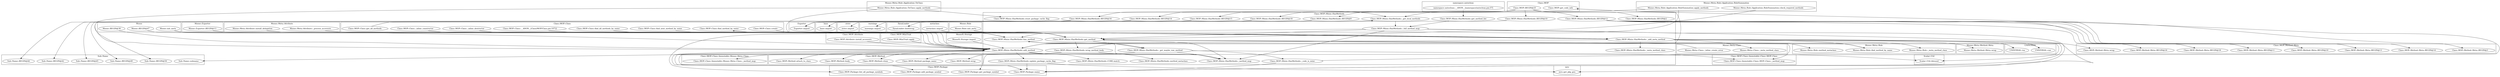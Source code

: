 digraph {
graph [overlap=false]
subgraph cluster_DynaLoader {
	label="DynaLoader";
	"DynaLoader::bootstrap";
}
subgraph cluster_warnings {
	label="warnings";
	"warnings::import";
}
subgraph cluster_Moose_Exporter {
	label="Moose::Exporter";
	"Moose::Exporter::BEGIN@13";
}
subgraph cluster_Class_MOP_Mixin_HasMethods {
	label="Class::MOP::Mixin::HasMethods";
	"Class::MOP::Mixin::HasMethods::BEGIN@14";
	"Class::MOP::Mixin::HasMethods::_full_method_map";
	"Class::MOP::Mixin::HasMethods::BEGIN@2";
	"Class::MOP::Mixin::HasMethods::BEGIN@12";
	"Class::MOP::Mixin::HasMethods::CORE:match";
	"Class::MOP::Mixin::HasMethods::_add_meta_method";
	"Class::MOP::Mixin::HasMethods::get_method_list";
	"Class::MOP::Mixin::HasMethods::update_package_cache_flag";
	"Class::MOP::Mixin::HasMethods::_get_maybe_raw_method";
	"Class::MOP::Mixin::HasMethods::_method_map";
	"Class::MOP::Mixin::HasMethods::wrap_method_body";
	"Class::MOP::Mixin::HasMethods::reset_package_cache_flag";
	"Class::MOP::Mixin::HasMethods::BEGIN@18";
	"Class::MOP::Mixin::HasMethods::BEGIN@15";
	"Class::MOP::Mixin::HasMethods::_get_local_methods";
	"Class::MOP::Mixin::HasMethods::get_method";
	"Class::MOP::Mixin::HasMethods::_code_is_mine";
	"Class::MOP::Mixin::HasMethods::has_method";
	"Class::MOP::Mixin::HasMethods::_meta_method_class";
	"Class::MOP::Mixin::HasMethods::BEGIN@9";
	"Class::MOP::Mixin::HasMethods::add_method";
	"Class::MOP::Mixin::HasMethods::method_metaclass";
	"Class::MOP::Mixin::HasMethods::BEGIN@16";
	"Class::MOP::Mixin::HasMethods::BEGIN@10";
}
subgraph cluster_Moose_Meta_Role {
	label="Moose::Meta::Role";
	"Moose::Meta::Role::method_metaclass";
	"Moose::Meta::Role::find_method_by_name";
	"Moose::Meta::Role::_meta_method_class";
}
subgraph cluster_Moose {
	label="Moose";
	"Moose::BEGIN@36";
	"Moose::init_meta";
	"Moose::BEGIN@47";
}
subgraph cluster_namespace_autoclean {
	label="namespace::autoclean";
	"namespace::autoclean::__ANON__[namespace/autoclean.pm:57]";
}
subgraph cluster_Class_MOP_Class_Immutable_Moose_Meta_Class {
	label="Class::MOP::Class::Immutable::Moose::Meta::Class";
	"Class::MOP::Class::Immutable::Moose::Meta::Class::_method_map";
}
subgraph cluster_mro {
	label="mro";
	"mro::get_pkg_gen";
}
subgraph cluster_Moose_Meta_Method_Meta {
	label="Moose::Meta::Method::Meta";
	"Moose::Meta::Method::Meta::wrap";
}
subgraph cluster_Moose_Meta_Role_Application_RoleSummation {
	label="Moose::Meta::Role::Application::RoleSummation";
	"Moose::Meta::Role::Application::RoleSummation::check_required_methods";
	"Moose::Meta::Role::Application::RoleSummation::apply_methods";
}
subgraph cluster_Sub_Name {
	label="Sub::Name";
	"Sub::Name::BEGIN@45";
	"Sub::Name::subname";
	"Sub::Name::BEGIN@44";
	"Sub::Name::BEGIN@42";
	"Sub::Name::BEGIN@49";
	"Sub::Name::BEGIN@50";
}
subgraph cluster_metaclass {
	label="metaclass";
	"metaclass::import";
}
subgraph cluster_Scalar_Util {
	label="Scalar::Util";
	"Scalar::Util::blessed";
}
subgraph cluster_UNIVERSAL {
	label="UNIVERSAL";
	"UNIVERSAL::isa";
	"UNIVERSAL::can";
}
subgraph cluster_Moose_Meta_Class {
	label="Moose::Meta::Class";
	"Moose::Meta::Class::_inline_create_error";
	"Moose::Meta::Class::_meta_method_class";
}
subgraph cluster_Class_MOP_Method_Meta {
	label="Class::MOP::Method::Meta";
	"Class::MOP::Method::Meta::BEGIN@3";
	"Class::MOP::Method::Meta::BEGIN@16";
	"Class::MOP::Method::Meta::BEGIN@18";
	"Class::MOP::Method::Meta::BEGIN@11";
	"Class::MOP::Method::Meta::wrap";
	"Class::MOP::Method::Meta::BEGIN@10";
	"Class::MOP::Method::Meta::BEGIN@13";
	"Class::MOP::Method::Meta::BEGIN@14";
}
subgraph cluster_base {
	label="base";
	"base::import";
}
subgraph cluster_strict {
	label="strict";
	"strict::import";
}
subgraph cluster_Class_MOP_Class {
	label="Class::MOP::Class";
	"Class::MOP::Class::find_next_method_by_name";
	"Class::MOP::Class::find_all_methods_by_name";
	"Class::MOP::Class::__ANON__[Class/MOP/Class.pm:1072]";
	"Class::MOP::Class::_inline_constructor";
	"Class::MOP::Class::find_method_by_name";
	"Class::MOP::Class::create";
	"Class::MOP::Class::_inline_destructor";
	"Class::MOP::Class::get_all_methods";
}
subgraph cluster_Class_MOP {
	label="Class::MOP";
	"Class::MOP::BEGIN@25";
	"Class::MOP::get_code_info";
}
subgraph cluster_MooseX_Storage {
	label="MooseX::Storage";
	"MooseX::Storage::import";
}
subgraph cluster_Exporter {
	label="Exporter";
	"Exporter::import";
}
subgraph cluster_Class_MOP_Class_Immutable_Class_MOP_Class {
	label="Class::MOP::Class::Immutable::Class::MOP::Class";
	"Class::MOP::Class::Immutable::Class::MOP::Class::_method_map";
}
subgraph cluster_Class_MOP_Attribute {
	label="Class::MOP::Attribute";
	"Class::MOP::Attribute::install_accessors";
}
subgraph cluster_Class_MOP_MiniTrait {
	label="Class::MOP::MiniTrait";
	"Class::MOP::MiniTrait::apply";
}
subgraph cluster_Moose_Role {
	label="Moose::Role";
	"Moose::Role::init_meta";
}
subgraph cluster_Class_MOP_Package {
	label="Class::MOP::Package";
	"Class::MOP::Package::add_package_symbol";
	"Class::MOP::Package::name";
	"Class::MOP::Package::list_all_package_symbols";
	"Class::MOP::Package::get_package_symbol";
}
subgraph cluster_Moose_Meta_Attribute {
	label="Moose::Meta::Attribute";
	"Moose::Meta::Attribute::install_delegation";
	"Moose::Meta::Attribute::_process_accessors";
}
subgraph cluster_Class_MOP_Method {
	label="Class::MOP::Method";
	"Class::MOP::Method::clone";
	"Class::MOP::Method::body";
	"Class::MOP::Method::attach_to_class";
	"Class::MOP::Method::wrap";
	"Class::MOP::Method::package_name";
}
subgraph cluster_Moose_Meta_Role_Application_ToClass {
	label="Moose::Meta::Role::Application::ToClass";
	"Moose::Meta::Role::Application::ToClass::apply_methods";
}
"Class::MOP::BEGIN@25" -> "Class::MOP::Mixin::HasMethods::BEGIN@14";
"Class::MOP::BEGIN@25" -> "Class::MOP::Mixin::HasMethods::BEGIN@2";
"Class::MOP::Mixin::HasMethods::BEGIN@12" -> "Class::MOP::Method::Meta::BEGIN@13";
"Class::MOP::Mixin::HasMethods::add_method" -> "Class::MOP::Method::package_name";
"Class::MOP::Mixin::HasMethods::wrap_method_body" -> "Class::MOP::Method::wrap";
"Class::MOP::Mixin::HasMethods::BEGIN@14" -> "Exporter::import";
"Class::MOP::Mixin::HasMethods::BEGIN@15" -> "Exporter::import";
"Class::MOP::Mixin::HasMethods::BEGIN@16" -> "Exporter::import";
"Class::MOP::BEGIN@25" -> "Class::MOP::Mixin::HasMethods::BEGIN@18";
"Class::MOP::Mixin::HasMethods::_get_maybe_raw_method" -> "Class::MOP::Class::Immutable::Moose::Meta::Class::_method_map";
"Class::MOP::BEGIN@25" -> "Class::MOP::Mixin::HasMethods::BEGIN@9";
"Class::MOP::Mixin::HasMethods::wrap_method_body" -> "Class::MOP::Mixin::HasMethods::method_metaclass";
"Class::MOP::Mixin::HasMethods::BEGIN@12" -> "Class::MOP::Method::Meta::BEGIN@14";
"Class::MOP::Mixin::HasMethods::add_method" -> "Class::MOP::Mixin::HasMethods::update_package_cache_flag";
"Class::MOP::Mixin::HasMethods::get_method" -> "Scalar::Util::blessed";
"Class::MOP::Mixin::HasMethods::add_method" -> "Scalar::Util::blessed";
"Class::MOP::Mixin::HasMethods::BEGIN@16" -> "Sub::Name::BEGIN@44";
"Class::MOP::Mixin::HasMethods::_full_method_map" -> "Class::MOP::Package::list_all_package_symbols";
"Class::MOP::Mixin::HasMethods::BEGIN@16" -> "Sub::Name::BEGIN@50";
"Moose::Meta::Role::Application::RoleSummation::check_required_methods" -> "Class::MOP::Mixin::HasMethods::has_method";
"Moose::Meta::Class::_inline_create_error" -> "Class::MOP::Mixin::HasMethods::has_method";
"Class::MOP::Class::find_all_methods_by_name" -> "Class::MOP::Mixin::HasMethods::has_method";
"Class::MOP::Class::_inline_destructor" -> "Class::MOP::Mixin::HasMethods::has_method";
"Moose::Meta::Attribute::_process_accessors" -> "Class::MOP::Mixin::HasMethods::has_method";
"Class::MOP::Class::_inline_constructor" -> "Class::MOP::Mixin::HasMethods::has_method";
"Class::MOP::Mixin::HasMethods::BEGIN@12" -> "Class::MOP::Method::Meta::BEGIN@16";
"Class::MOP::Mixin::HasMethods::_add_meta_method" -> "UNIVERSAL::can";
"Class::MOP::Mixin::HasMethods::BEGIN@12" -> "Class::MOP::Method::Meta::BEGIN@3";
"Class::MOP::Mixin::HasMethods::BEGIN@18" -> "base::import";
"Class::MOP::Mixin::HasMethods::_add_meta_method" -> "Moose::Meta::Method::Meta::wrap";
"Class::MOP::Mixin::HasMethods::has_method" -> "Class::MOP::Mixin::HasMethods::_get_maybe_raw_method";
"Class::MOP::Mixin::HasMethods::get_method" -> "Class::MOP::Mixin::HasMethods::_get_maybe_raw_method";
"Class::MOP::Mixin::HasMethods::BEGIN@10" -> "warnings::import";
"Class::MOP::BEGIN@25" -> "Class::MOP::Mixin::HasMethods::BEGIN@16";
"Class::MOP::Mixin::HasMethods::_get_maybe_raw_method" -> "Class::MOP::Package::get_package_symbol";
"Class::MOP::Mixin::HasMethods::has_method" -> "Class::MOP::Mixin::HasMethods::_method_map";
"Class::MOP::Mixin::HasMethods::_full_method_map" -> "Class::MOP::Mixin::HasMethods::_method_map";
"Class::MOP::Mixin::HasMethods::add_method" -> "Class::MOP::Mixin::HasMethods::_method_map";
"Class::MOP::Mixin::HasMethods::_get_maybe_raw_method" -> "Class::MOP::Mixin::HasMethods::_method_map";
"Class::MOP::Mixin::HasMethods::get_method" -> "Class::MOP::Mixin::HasMethods::_method_map";
"Class::MOP::Mixin::HasMethods::_add_meta_method" -> "Class::MOP::Mixin::HasMethods::_meta_method_class";
"Class::MOP::Mixin::HasMethods::_add_meta_method" -> "Moose::Meta::Role::find_method_by_name";
"Class::MOP::Mixin::HasMethods::_full_method_map" -> "Class::MOP::Package::name";
"Class::MOP::Mixin::HasMethods::_add_meta_method" -> "Class::MOP::Package::name";
"Class::MOP::Mixin::HasMethods::update_package_cache_flag" -> "Class::MOP::Package::name";
"Class::MOP::Mixin::HasMethods::wrap_method_body" -> "Class::MOP::Package::name";
"Class::MOP::Mixin::HasMethods::_code_is_mine" -> "Class::MOP::Package::name";
"Class::MOP::Mixin::HasMethods::add_method" -> "Class::MOP::Package::name";
"Class::MOP::Mixin::HasMethods::update_package_cache_flag" -> "mro::get_pkg_gen";
"Class::MOP::Mixin::HasMethods::_full_method_map" -> "mro::get_pkg_gen";
"Class::MOP::Mixin::HasMethods::BEGIN@16" -> "Sub::Name::BEGIN@45";
"Class::MOP::Mixin::HasMethods::add_method" -> "Class::MOP::Method::attach_to_class";
"Class::MOP::Mixin::HasMethods::_get_maybe_raw_method" -> "Class::MOP::Class::Immutable::Class::MOP::Class::_method_map";
"Class::MOP::Mixin::HasMethods::get_method" -> "Class::MOP::Class::Immutable::Class::MOP::Class::_method_map";
"Class::MOP::Mixin::HasMethods::BEGIN@9" -> "strict::import";
"Class::MOP::Mixin::HasMethods::_code_is_mine" -> "Class::MOP::get_code_info";
"Class::MOP::Mixin::HasMethods::add_method" -> "Class::MOP::get_code_info";
"Class::MOP::Mixin::HasMethods::add_method" -> "Class::MOP::Mixin::HasMethods::CORE:match";
"Moose::Meta::Role::Application::ToClass::apply_methods" -> "Class::MOP::Mixin::HasMethods::reset_package_cache_flag";
"Class::MOP::Mixin::HasMethods::BEGIN@12" -> "Class::MOP::Method::Meta::BEGIN@10";
"Moose::Meta::Role::Application::RoleSummation::apply_methods" -> "Class::MOP::Mixin::HasMethods::_get_local_methods";
"Moose::Meta::Role::Application::ToClass::apply_methods" -> "Class::MOP::Mixin::HasMethods::_get_local_methods";
"Class::MOP::Class::get_all_methods" -> "Class::MOP::Mixin::HasMethods::_get_local_methods";
"Class::MOP::Mixin::HasMethods::BEGIN@16" -> "DynaLoader::bootstrap";
"Class::MOP::Mixin::HasMethods::add_method" -> "Class::MOP::Method::clone";
"Class::MOP::BEGIN@25" -> "Class::MOP::Mixin::HasMethods::BEGIN@12";
"Moose::Meta::Attribute::install_delegation" -> "Class::MOP::Mixin::HasMethods::get_method";
"Class::MOP::Mixin::HasMethods::_full_method_map" -> "Class::MOP::Mixin::HasMethods::get_method";
"Moose::Meta::Role::Application::ToClass::apply_methods" -> "Class::MOP::Mixin::HasMethods::get_method";
"Moose::init_meta" -> "Class::MOP::Mixin::HasMethods::get_method";
"Class::MOP::Class::find_all_methods_by_name" -> "Class::MOP::Mixin::HasMethods::get_method";
"Class::MOP::Class::find_next_method_by_name" -> "Class::MOP::Mixin::HasMethods::get_method";
"Class::MOP::Class::__ANON__[Class/MOP/Class.pm:1072]" -> "Class::MOP::Mixin::HasMethods::get_method";
"Moose::Meta::Attribute::_process_accessors" -> "Class::MOP::Mixin::HasMethods::get_method";
"Moose::Meta::Role::find_method_by_name" -> "Class::MOP::Mixin::HasMethods::get_method";
"Class::MOP::Class::find_method_by_name" -> "Class::MOP::Mixin::HasMethods::get_method";
"Moose::Meta::Role::Application::RoleSummation::apply_methods" -> "Class::MOP::Mixin::HasMethods::get_method";
"Moose::Role::init_meta" -> "Class::MOP::Mixin::HasMethods::get_method";
"Class::MOP::Mixin::HasMethods::get_method_list" -> "Class::MOP::Mixin::HasMethods::_full_method_map";
"Class::MOP::Mixin::HasMethods::_get_local_methods" -> "Class::MOP::Mixin::HasMethods::_full_method_map";
"namespace::autoclean::__ANON__[namespace/autoclean.pm:57]" -> "Class::MOP::Mixin::HasMethods::get_method_list";
"Class::MOP::Mixin::HasMethods::add_method" -> "Sub::Name::subname";
"Class::MOP::Mixin::HasMethods::wrap_method_body" -> "Moose::Meta::Role::method_metaclass";
"Class::MOP::Mixin::HasMethods::BEGIN@16" -> "Sub::Name::BEGIN@49";
"Class::MOP::Mixin::HasMethods::BEGIN@16" -> "Sub::Name::BEGIN@42";
"Class::MOP::Mixin::HasMethods::_add_meta_method" -> "Moose::Meta::Class::_meta_method_class";
"Class::MOP::Mixin::HasMethods::_get_maybe_raw_method" -> "Class::MOP::Mixin::HasMethods::_code_is_mine";
"Class::MOP::Mixin::HasMethods::BEGIN@12" -> "Class::MOP::Method::Meta::BEGIN@11";
"metaclass::import" -> "Class::MOP::Mixin::HasMethods::_add_meta_method";
"Class::MOP::Class::create" -> "Class::MOP::Mixin::HasMethods::_add_meta_method";
"Moose::init_meta" -> "Class::MOP::Mixin::HasMethods::_add_meta_method";
"Moose::Exporter::BEGIN@13" -> "Class::MOP::Mixin::HasMethods::_add_meta_method";
"Moose::Role::init_meta" -> "Class::MOP::Mixin::HasMethods::_add_meta_method";
"Class::MOP::Mixin::HasMethods::BEGIN@12" -> "Class::MOP::Method::Meta::BEGIN@18";
"Class::MOP::BEGIN@25" -> "Class::MOP::Mixin::HasMethods::BEGIN@15";
"Class::MOP::Mixin::HasMethods::add_method" -> "Class::MOP::Package::add_package_symbol";
"Class::MOP::Mixin::HasMethods::_add_meta_method" -> "Class::MOP::Class::find_method_by_name";
"Class::MOP::Mixin::HasMethods::_add_meta_method" -> "Moose::Meta::Role::_meta_method_class";
"Class::MOP::Mixin::HasMethods::_add_meta_method" -> "UNIVERSAL::isa";
"Moose::Meta::Attribute::install_delegation" -> "Class::MOP::Mixin::HasMethods::add_method";
"Moose::Meta::Role::Application::ToClass::apply_methods" -> "Class::MOP::Mixin::HasMethods::add_method";
"Class::MOP::Attribute::install_accessors" -> "Class::MOP::Mixin::HasMethods::add_method";
"Class::MOP::Class::_inline_constructor" -> "Class::MOP::Mixin::HasMethods::add_method";
"Class::MOP::Class::__ANON__[Class/MOP/Class.pm:1072]" -> "Class::MOP::Mixin::HasMethods::add_method";
"Class::MOP::Mixin::HasMethods::_add_meta_method" -> "Class::MOP::Mixin::HasMethods::add_method";
"Class::MOP::MiniTrait::apply" -> "Class::MOP::Mixin::HasMethods::add_method";
"Moose::BEGIN@36" -> "Class::MOP::Mixin::HasMethods::add_method";
"Class::MOP::Class::_inline_destructor" -> "Class::MOP::Mixin::HasMethods::add_method";
"MooseX::Storage::import" -> "Class::MOP::Mixin::HasMethods::add_method";
"Moose::Exporter::BEGIN@13" -> "Class::MOP::Mixin::HasMethods::add_method";
"Moose::BEGIN@47" -> "Class::MOP::Mixin::HasMethods::add_method";
"Class::MOP::Mixin::HasMethods::_add_meta_method" -> "Class::MOP::Method::Meta::wrap";
"Class::MOP::Mixin::HasMethods::get_method" -> "Class::MOP::Mixin::HasMethods::wrap_method_body";
"Class::MOP::BEGIN@25" -> "Class::MOP::Mixin::HasMethods::BEGIN@10";
"Class::MOP::Mixin::HasMethods::add_method" -> "Class::MOP::Method::body";
}
